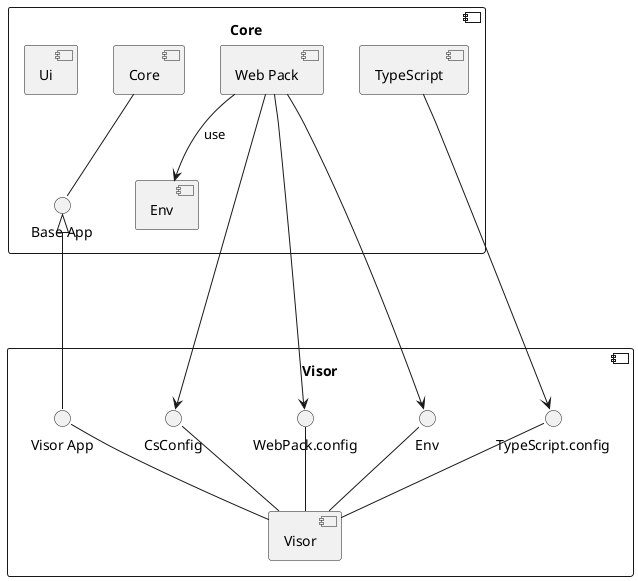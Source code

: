 @startuml VisorGeneral

component Core {
    [Core] as core
    [Web Pack] as webpack
    [TypeScript] as ts
    [Env] as env
    [Ui] as ui
    interface "Base App" as BaseApp
    BaseApp -up- core
    webpack --> env:use
}

component Visor as Vlib {
    [Visor] as visor
    interface "Visor App" as visorApp 
    interface TypeScript.config as tsCfg
    interface CsConfig
    interface WebPack.config as webpackCfg
    interface Env as envVisor
    
    visorApp -- visor
    CsConfig -- visor
    webpackCfg -- visor
    tsCfg -- visor
    envVisor -- visor
} 

webpack ----> webpackCfg
webpack ----> CsConfig
webpack ----> envVisor
ts ----> tsCfg
visorApp ----|> BaseApp

 @enduml